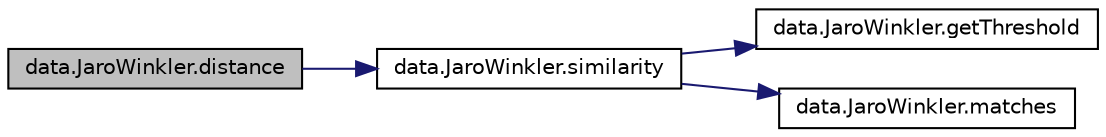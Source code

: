digraph "data.JaroWinkler.distance"
{
 // LATEX_PDF_SIZE
  edge [fontname="Helvetica",fontsize="10",labelfontname="Helvetica",labelfontsize="10"];
  node [fontname="Helvetica",fontsize="10",shape=record];
  rankdir="LR";
  Node1 [label="data.JaroWinkler.distance",height=0.2,width=0.4,color="black", fillcolor="grey75", style="filled", fontcolor="black",tooltip="Return 1 - similarity."];
  Node1 -> Node2 [color="midnightblue",fontsize="10",style="solid",fontname="Helvetica"];
  Node2 [label="data.JaroWinkler.similarity",height=0.2,width=0.4,color="black", fillcolor="white", style="filled",URL="$d3/d1a/classdata_1_1_jaro_winkler.html#a0e625ec4b48a6baf624acc9cb1c571f6",tooltip="Compute Jaro-Winkler similarity."];
  Node2 -> Node3 [color="midnightblue",fontsize="10",style="solid",fontname="Helvetica"];
  Node3 [label="data.JaroWinkler.getThreshold",height=0.2,width=0.4,color="black", fillcolor="white", style="filled",URL="$d3/d1a/classdata_1_1_jaro_winkler.html#a5c001eb3a2ede942b4d136765f445031",tooltip="Returns the current value of the threshold used for adding the Winkler bonus."];
  Node2 -> Node4 [color="midnightblue",fontsize="10",style="solid",fontname="Helvetica"];
  Node4 [label="data.JaroWinkler.matches",height=0.2,width=0.4,color="black", fillcolor="white", style="filled",URL="$d3/d1a/classdata_1_1_jaro_winkler.html#ac0022ee64b0f2179f1341c11c1f30171",tooltip=" "];
}

